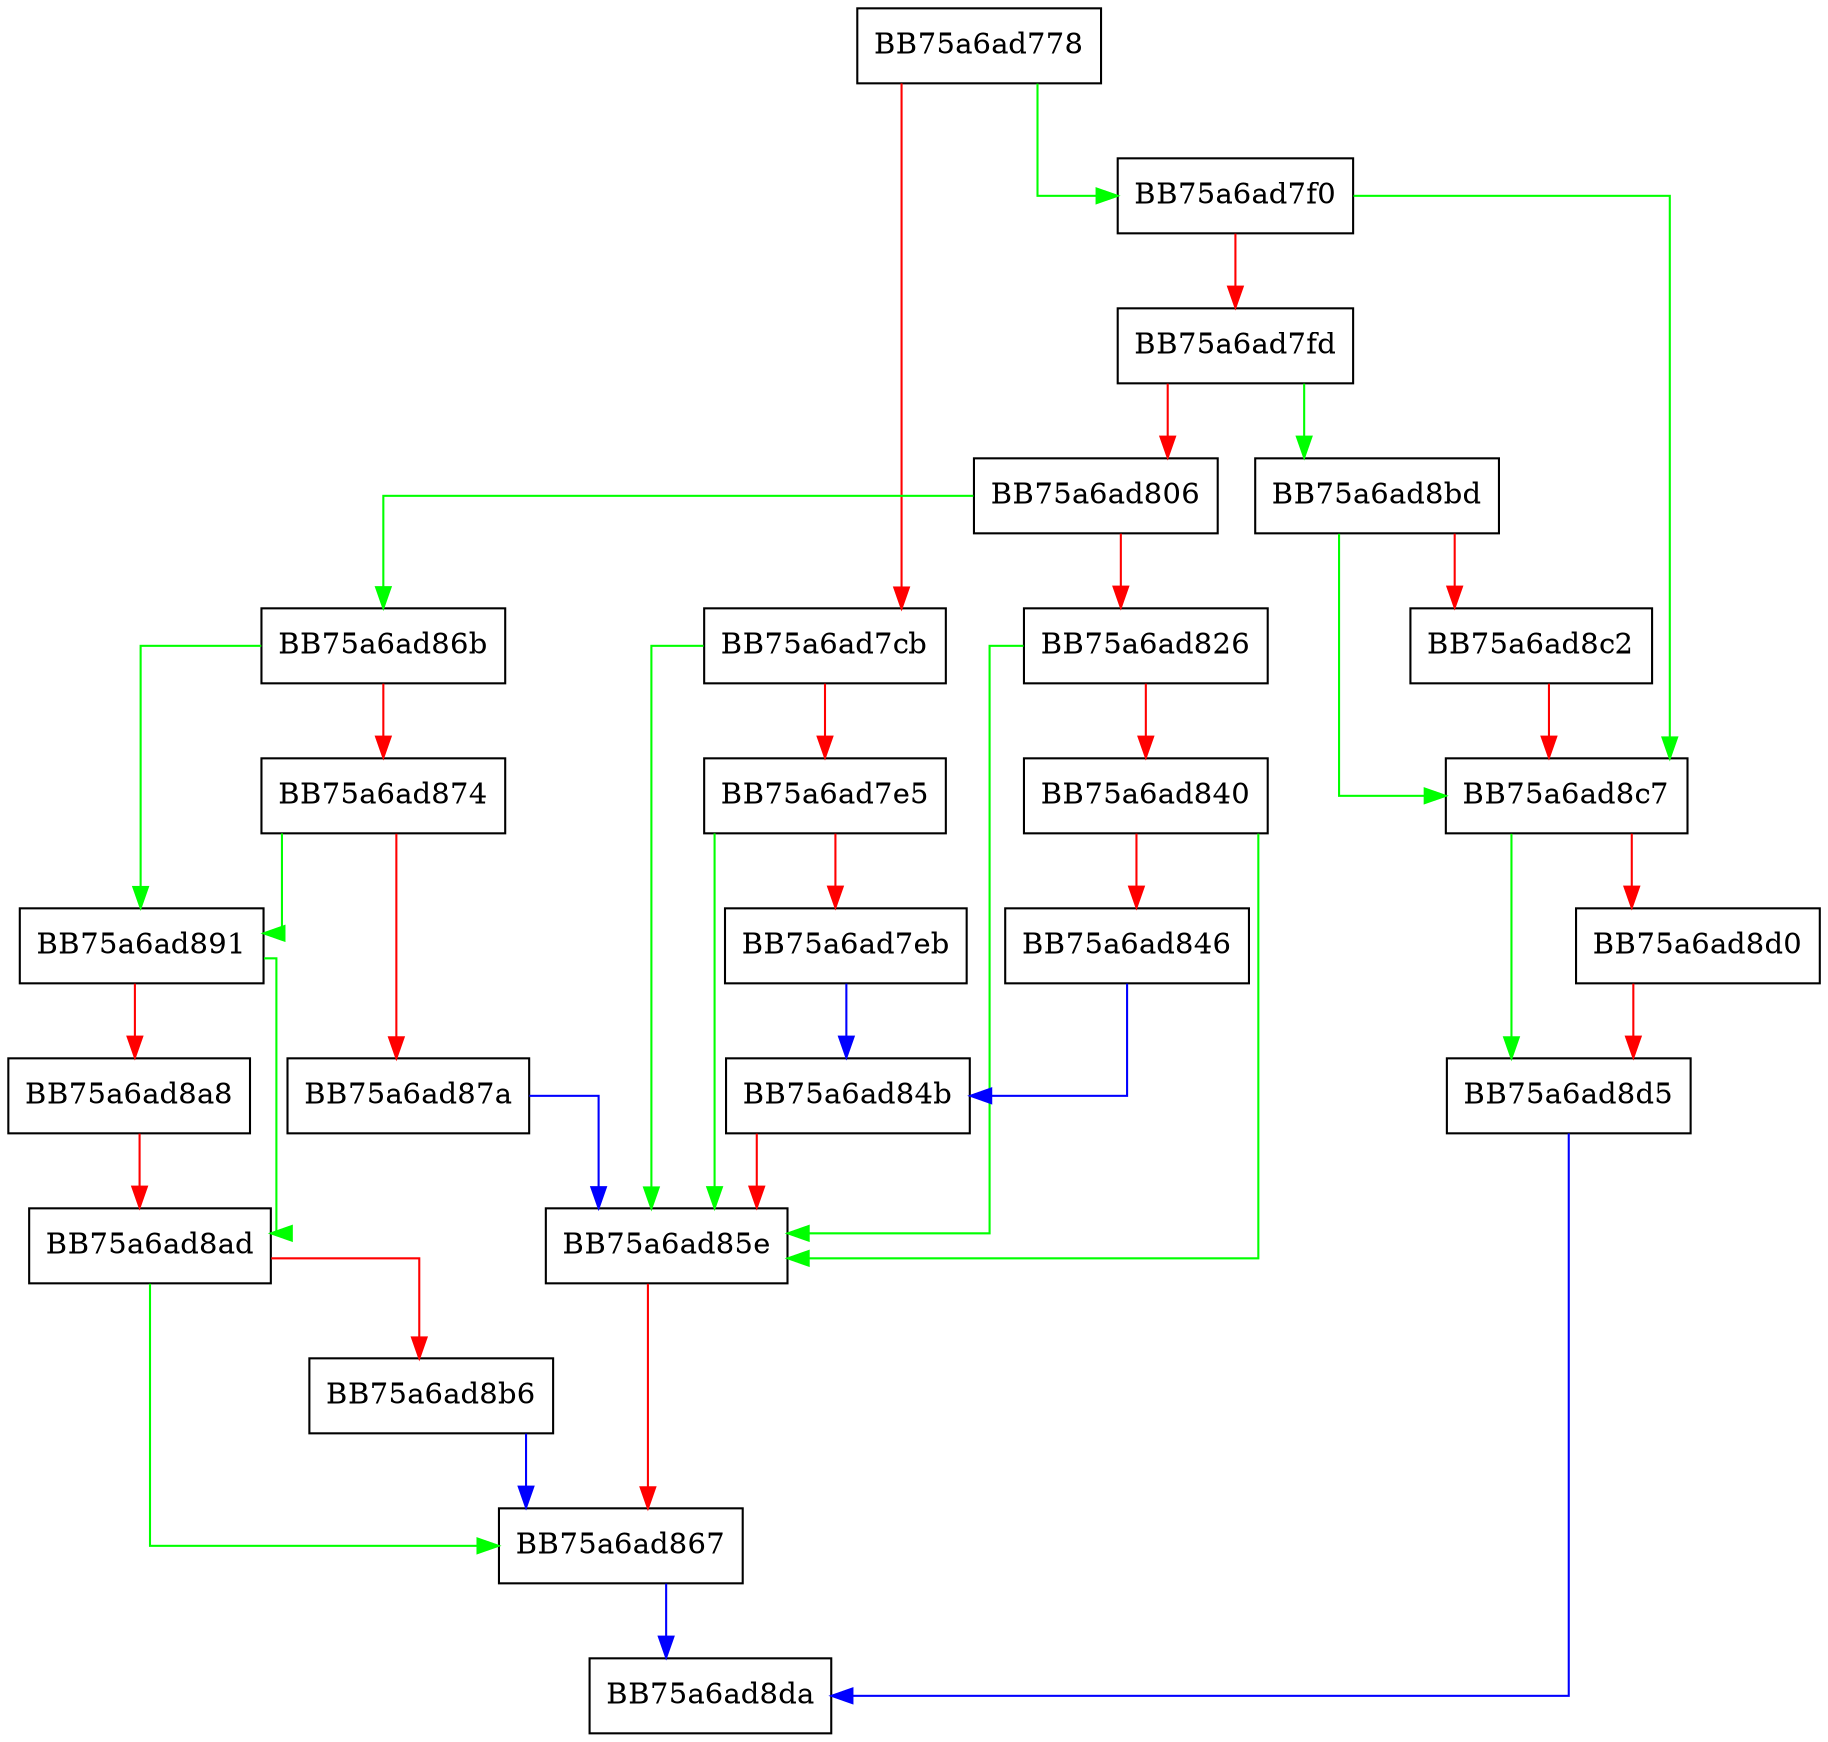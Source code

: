 digraph GetUserNameFromSessionId {
  node [shape="box"];
  graph [splines=ortho];
  BB75a6ad778 -> BB75a6ad7f0 [color="green"];
  BB75a6ad778 -> BB75a6ad7cb [color="red"];
  BB75a6ad7cb -> BB75a6ad85e [color="green"];
  BB75a6ad7cb -> BB75a6ad7e5 [color="red"];
  BB75a6ad7e5 -> BB75a6ad85e [color="green"];
  BB75a6ad7e5 -> BB75a6ad7eb [color="red"];
  BB75a6ad7eb -> BB75a6ad84b [color="blue"];
  BB75a6ad7f0 -> BB75a6ad8c7 [color="green"];
  BB75a6ad7f0 -> BB75a6ad7fd [color="red"];
  BB75a6ad7fd -> BB75a6ad8bd [color="green"];
  BB75a6ad7fd -> BB75a6ad806 [color="red"];
  BB75a6ad806 -> BB75a6ad86b [color="green"];
  BB75a6ad806 -> BB75a6ad826 [color="red"];
  BB75a6ad826 -> BB75a6ad85e [color="green"];
  BB75a6ad826 -> BB75a6ad840 [color="red"];
  BB75a6ad840 -> BB75a6ad85e [color="green"];
  BB75a6ad840 -> BB75a6ad846 [color="red"];
  BB75a6ad846 -> BB75a6ad84b [color="blue"];
  BB75a6ad84b -> BB75a6ad85e [color="red"];
  BB75a6ad85e -> BB75a6ad867 [color="red"];
  BB75a6ad867 -> BB75a6ad8da [color="blue"];
  BB75a6ad86b -> BB75a6ad891 [color="green"];
  BB75a6ad86b -> BB75a6ad874 [color="red"];
  BB75a6ad874 -> BB75a6ad891 [color="green"];
  BB75a6ad874 -> BB75a6ad87a [color="red"];
  BB75a6ad87a -> BB75a6ad85e [color="blue"];
  BB75a6ad891 -> BB75a6ad8ad [color="green"];
  BB75a6ad891 -> BB75a6ad8a8 [color="red"];
  BB75a6ad8a8 -> BB75a6ad8ad [color="red"];
  BB75a6ad8ad -> BB75a6ad867 [color="green"];
  BB75a6ad8ad -> BB75a6ad8b6 [color="red"];
  BB75a6ad8b6 -> BB75a6ad867 [color="blue"];
  BB75a6ad8bd -> BB75a6ad8c7 [color="green"];
  BB75a6ad8bd -> BB75a6ad8c2 [color="red"];
  BB75a6ad8c2 -> BB75a6ad8c7 [color="red"];
  BB75a6ad8c7 -> BB75a6ad8d5 [color="green"];
  BB75a6ad8c7 -> BB75a6ad8d0 [color="red"];
  BB75a6ad8d0 -> BB75a6ad8d5 [color="red"];
  BB75a6ad8d5 -> BB75a6ad8da [color="blue"];
}